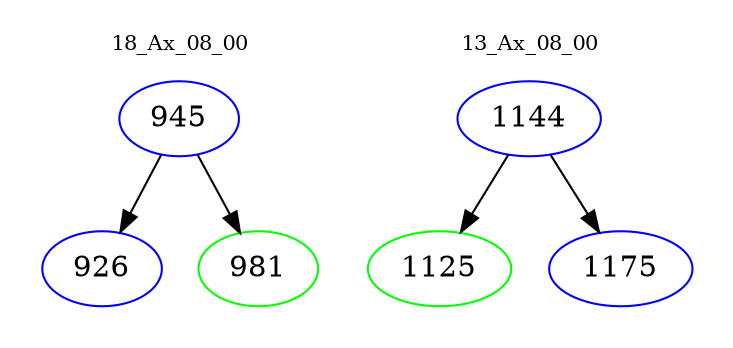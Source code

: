 digraph{
subgraph cluster_0 {
color = white
label = "18_Ax_08_00";
fontsize=10;
T0_945 [label="945", color="blue"]
T0_945 -> T0_926 [color="black"]
T0_926 [label="926", color="blue"]
T0_945 -> T0_981 [color="black"]
T0_981 [label="981", color="green"]
}
subgraph cluster_1 {
color = white
label = "13_Ax_08_00";
fontsize=10;
T1_1144 [label="1144", color="blue"]
T1_1144 -> T1_1125 [color="black"]
T1_1125 [label="1125", color="green"]
T1_1144 -> T1_1175 [color="black"]
T1_1175 [label="1175", color="blue"]
}
}
